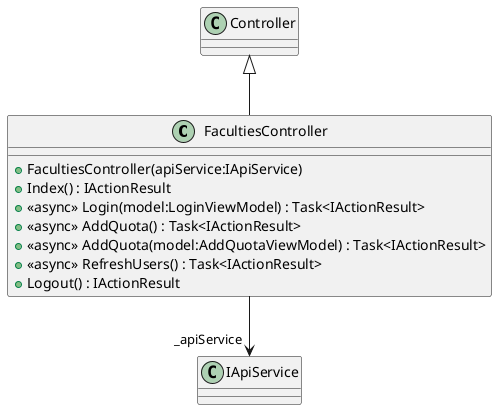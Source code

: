 @startuml
class FacultiesController {
    + FacultiesController(apiService:IApiService)
    + Index() : IActionResult
    + <<async>> Login(model:LoginViewModel) : Task<IActionResult>
    + <<async>> AddQuota() : Task<IActionResult>
    + <<async>> AddQuota(model:AddQuotaViewModel) : Task<IActionResult>
    + <<async>> RefreshUsers() : Task<IActionResult>
    + Logout() : IActionResult
}
Controller <|-- FacultiesController
FacultiesController --> "_apiService" IApiService
@enduml
